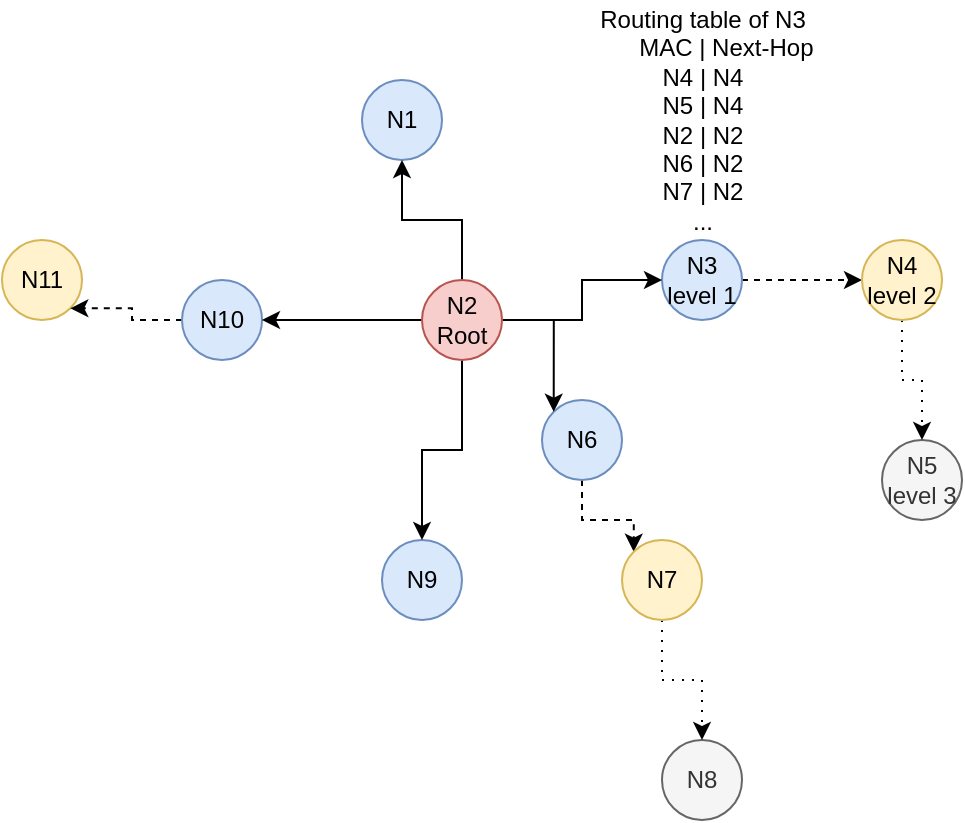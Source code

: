 <mxfile version="15.8.4" type="device"><diagram id="X4br6iOdbbu2VRL_1GSf" name="Page-1"><mxGraphModel dx="1352" dy="878" grid="1" gridSize="10" guides="1" tooltips="1" connect="1" arrows="1" fold="1" page="1" pageScale="1" pageWidth="850" pageHeight="1100" math="0" shadow="0"><root><mxCell id="0"/><mxCell id="1" parent="0"/><mxCell id="6g6VjxV5Kk1u7f10Kmqf-22" value="Routing table of N3&lt;br&gt;&amp;nbsp; &amp;nbsp; &amp;nbsp; &amp;nbsp;MAC | Next-Hop&lt;br&gt;N4 | N4&lt;br&gt;N5 | N4&lt;br&gt;N2 | N2&lt;br&gt;N6 | N2&lt;br&gt;N7 | N2&lt;br&gt;..." style="text;html=1;align=center;verticalAlign=middle;resizable=0;points=[];autosize=1;strokeColor=none;fillColor=none;" vertex="1" parent="1"><mxGeometry x="470" y="110" width="130" height="120" as="geometry"/></mxCell><mxCell id="6g6VjxV5Kk1u7f10Kmqf-95" style="edgeStyle=orthogonalEdgeStyle;rounded=0;orthogonalLoop=1;jettySize=auto;html=1;entryX=0;entryY=0;entryDx=0;entryDy=0;dashed=1;" edge="1" parent="1" source="6g6VjxV5Kk1u7f10Kmqf-96" target="6g6VjxV5Kk1u7f10Kmqf-101"><mxGeometry relative="1" as="geometry"/></mxCell><mxCell id="6g6VjxV5Kk1u7f10Kmqf-96" value="N6" style="ellipse;whiteSpace=wrap;html=1;aspect=fixed;fillColor=#dae8fc;strokeColor=#6c8ebf;" vertex="1" parent="1"><mxGeometry x="455" y="310" width="40" height="40" as="geometry"/></mxCell><mxCell id="6g6VjxV5Kk1u7f10Kmqf-97" value="N11" style="ellipse;whiteSpace=wrap;html=1;aspect=fixed;fillColor=#fff2cc;strokeColor=#d6b656;" vertex="1" parent="1"><mxGeometry x="185" y="230" width="40" height="40" as="geometry"/></mxCell><mxCell id="6g6VjxV5Kk1u7f10Kmqf-98" value="N8" style="ellipse;whiteSpace=wrap;html=1;aspect=fixed;fillColor=#f5f5f5;fontColor=#333333;strokeColor=#666666;" vertex="1" parent="1"><mxGeometry x="515" y="480" width="40" height="40" as="geometry"/></mxCell><mxCell id="6g6VjxV5Kk1u7f10Kmqf-99" value="N9" style="ellipse;whiteSpace=wrap;html=1;aspect=fixed;fillColor=#dae8fc;strokeColor=#6c8ebf;" vertex="1" parent="1"><mxGeometry x="375" y="380" width="40" height="40" as="geometry"/></mxCell><mxCell id="6g6VjxV5Kk1u7f10Kmqf-100" style="edgeStyle=orthogonalEdgeStyle;rounded=0;orthogonalLoop=1;jettySize=auto;html=1;dashed=1;dashPattern=1 4;" edge="1" parent="1" source="6g6VjxV5Kk1u7f10Kmqf-101" target="6g6VjxV5Kk1u7f10Kmqf-98"><mxGeometry relative="1" as="geometry"/></mxCell><mxCell id="6g6VjxV5Kk1u7f10Kmqf-101" value="N7" style="ellipse;whiteSpace=wrap;html=1;aspect=fixed;fillColor=#fff2cc;strokeColor=#d6b656;" vertex="1" parent="1"><mxGeometry x="495" y="380" width="40" height="40" as="geometry"/></mxCell><mxCell id="6g6VjxV5Kk1u7f10Kmqf-102" value="N1" style="ellipse;whiteSpace=wrap;html=1;aspect=fixed;fillColor=#dae8fc;strokeColor=#6c8ebf;" vertex="1" parent="1"><mxGeometry x="365" y="150" width="40" height="40" as="geometry"/></mxCell><mxCell id="6g6VjxV5Kk1u7f10Kmqf-103" style="edgeStyle=orthogonalEdgeStyle;rounded=0;orthogonalLoop=1;jettySize=auto;html=1;dashed=1;" edge="1" parent="1" source="6g6VjxV5Kk1u7f10Kmqf-104" target="6g6VjxV5Kk1u7f10Kmqf-109"><mxGeometry relative="1" as="geometry"/></mxCell><mxCell id="6g6VjxV5Kk1u7f10Kmqf-104" value="N3&lt;br&gt;level 1" style="ellipse;whiteSpace=wrap;html=1;aspect=fixed;fillColor=#dae8fc;strokeColor=#6c8ebf;" vertex="1" parent="1"><mxGeometry x="515" y="230" width="40" height="40" as="geometry"/></mxCell><mxCell id="6g6VjxV5Kk1u7f10Kmqf-105" style="edgeStyle=orthogonalEdgeStyle;rounded=0;orthogonalLoop=1;jettySize=auto;html=1;entryX=1;entryY=1;entryDx=0;entryDy=0;dashed=1;" edge="1" parent="1" source="6g6VjxV5Kk1u7f10Kmqf-106" target="6g6VjxV5Kk1u7f10Kmqf-97"><mxGeometry relative="1" as="geometry"/></mxCell><mxCell id="6g6VjxV5Kk1u7f10Kmqf-106" value="N10" style="ellipse;whiteSpace=wrap;html=1;aspect=fixed;fillColor=#dae8fc;strokeColor=#6c8ebf;" vertex="1" parent="1"><mxGeometry x="275" y="250" width="40" height="40" as="geometry"/></mxCell><mxCell id="6g6VjxV5Kk1u7f10Kmqf-107" value="N5&lt;br&gt;level 3" style="ellipse;whiteSpace=wrap;html=1;aspect=fixed;fillColor=#f5f5f5;fontColor=#333333;strokeColor=#666666;" vertex="1" parent="1"><mxGeometry x="625" y="330" width="40" height="40" as="geometry"/></mxCell><mxCell id="6g6VjxV5Kk1u7f10Kmqf-108" style="edgeStyle=orthogonalEdgeStyle;rounded=0;orthogonalLoop=1;jettySize=auto;html=1;dashed=1;dashPattern=1 4;" edge="1" parent="1" source="6g6VjxV5Kk1u7f10Kmqf-109" target="6g6VjxV5Kk1u7f10Kmqf-107"><mxGeometry relative="1" as="geometry"/></mxCell><mxCell id="6g6VjxV5Kk1u7f10Kmqf-109" value="N4&lt;br&gt;level 2" style="ellipse;whiteSpace=wrap;html=1;aspect=fixed;fillColor=#fff2cc;strokeColor=#d6b656;" vertex="1" parent="1"><mxGeometry x="615" y="230" width="40" height="40" as="geometry"/></mxCell><mxCell id="6g6VjxV5Kk1u7f10Kmqf-110" style="edgeStyle=orthogonalEdgeStyle;rounded=0;orthogonalLoop=1;jettySize=auto;html=1;entryX=0;entryY=0.5;entryDx=0;entryDy=0;" edge="1" parent="1" source="6g6VjxV5Kk1u7f10Kmqf-115" target="6g6VjxV5Kk1u7f10Kmqf-104"><mxGeometry relative="1" as="geometry"/></mxCell><mxCell id="6g6VjxV5Kk1u7f10Kmqf-111" style="edgeStyle=orthogonalEdgeStyle;rounded=0;orthogonalLoop=1;jettySize=auto;html=1;" edge="1" parent="1" source="6g6VjxV5Kk1u7f10Kmqf-115" target="6g6VjxV5Kk1u7f10Kmqf-102"><mxGeometry relative="1" as="geometry"/></mxCell><mxCell id="6g6VjxV5Kk1u7f10Kmqf-112" style="edgeStyle=orthogonalEdgeStyle;rounded=0;orthogonalLoop=1;jettySize=auto;html=1;" edge="1" parent="1" source="6g6VjxV5Kk1u7f10Kmqf-115" target="6g6VjxV5Kk1u7f10Kmqf-106"><mxGeometry relative="1" as="geometry"/></mxCell><mxCell id="6g6VjxV5Kk1u7f10Kmqf-113" style="edgeStyle=orthogonalEdgeStyle;rounded=0;orthogonalLoop=1;jettySize=auto;html=1;" edge="1" parent="1" source="6g6VjxV5Kk1u7f10Kmqf-115" target="6g6VjxV5Kk1u7f10Kmqf-99"><mxGeometry relative="1" as="geometry"/></mxCell><mxCell id="6g6VjxV5Kk1u7f10Kmqf-114" style="edgeStyle=orthogonalEdgeStyle;rounded=0;orthogonalLoop=1;jettySize=auto;html=1;entryX=0;entryY=0;entryDx=0;entryDy=0;" edge="1" parent="1" source="6g6VjxV5Kk1u7f10Kmqf-115" target="6g6VjxV5Kk1u7f10Kmqf-96"><mxGeometry relative="1" as="geometry"/></mxCell><mxCell id="6g6VjxV5Kk1u7f10Kmqf-115" value="N2&lt;br&gt;Root" style="ellipse;whiteSpace=wrap;html=1;aspect=fixed;fillColor=#f8cecc;strokeColor=#b85450;" vertex="1" parent="1"><mxGeometry x="395" y="250" width="40" height="40" as="geometry"/></mxCell></root></mxGraphModel></diagram></mxfile>